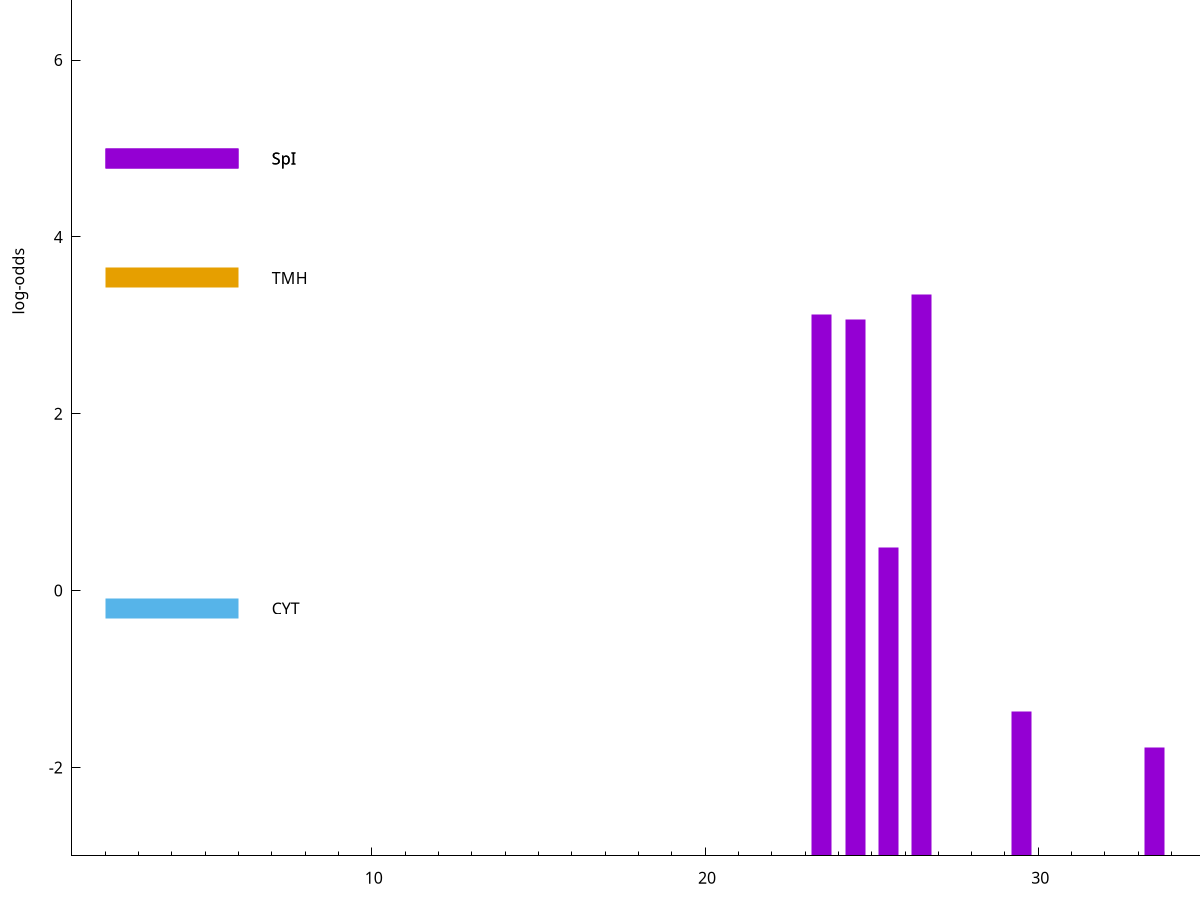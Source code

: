 set title "LipoP predictions for SRR5666395.gff"
set size 2., 1.4
set xrange [1:70] 
set mxtics 10
set yrange [-3:10]
set y2range [0:13]
set ylabel "log-odds"
set term postscript eps color solid "Helvetica" 30
set output "SRR5666395.gff3.eps"
set arrow from 2,4.88634 to 6,4.88634 nohead lt 1 lw 20
set label "SpI" at 7,4.88634
set arrow from 2,3.53565 to 6,3.53565 nohead lt 4 lw 20
set label "TMH" at 7,3.53565
set arrow from 2,-0.200913 to 6,-0.200913 nohead lt 3 lw 20
set label "CYT" at 7,-0.200913
set arrow from 2,4.88634 to 6,4.88634 nohead lt 1 lw 20
set label "SpI" at 7,4.88634
# NOTE: The scores below are the log-odds scores with the threshold
# NOTE: subtracted (a hack to make gnuplot make the histogram all
# NOTE: look nice).
plot "-" axes x1y2 title "" with impulses lt 1 lw 20
26.500000 6.343770
23.500000 6.118360
24.500000 6.070810
25.500000 3.487574
29.500000 1.627640
33.500000 1.223550
e
exit
